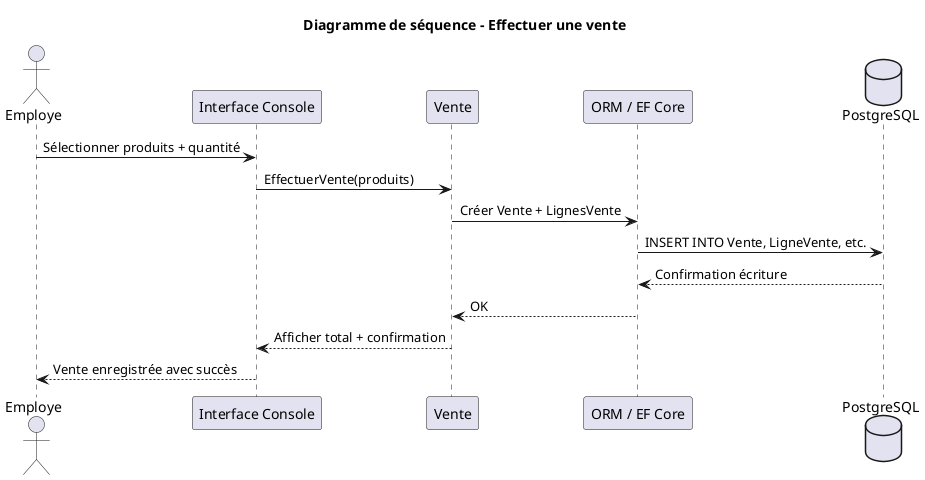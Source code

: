 @startuml
title Diagramme de séquence - Effectuer une vente
actor Employe
participant "Interface Console" as UI
participant "Vente" as Service
participant "ORM / EF Core" as ORM
database "PostgreSQL" as DB

Employe -> UI : Sélectionner produits + quantité
UI -> Service : EffectuerVente(produits)
Service -> ORM : Créer Vente + LignesVente
ORM -> DB : INSERT INTO Vente, LigneVente, etc.
DB --> ORM : Confirmation écriture
ORM --> Service : OK
Service --> UI : Afficher total + confirmation
UI --> Employe : Vente enregistrée avec succès

@enduml
